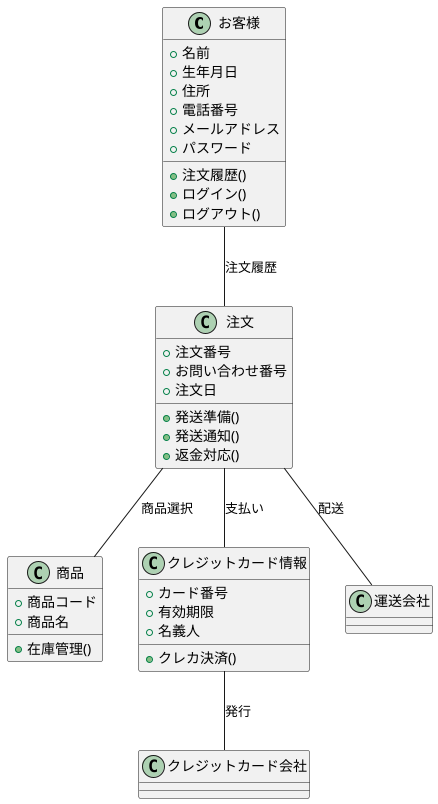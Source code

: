 @startuml .BBショップ注文管理システム
' ドメインモデル

class お客様 {
  +名前
  +生年月日
  +住所
  +電話番号
  +メールアドレス
  +パスワード
  +注文履歴()
  +ログイン()
  +ログアウト()
}

class 商品 {
  +商品コード
  +商品名
  +在庫管理()
}

class 注文 {
  +注文番号
  +お問い合わせ番号
  +注文日
  +発送準備()
  +発送通知()
  +返金対応()
}

class クレジットカード情報 {
  +カード番号
  +有効期限
  +名義人
  +クレカ決済()
}

class 運送会社 {
}

class クレジットカード会社 {
}

' 関係
お客様 -- 注文 : 注文履歴
注文 -- 商品 : 商品選択
注文 -- クレジットカード情報 : 支払い
注文 -- 運送会社 : 配送
クレジットカード情報 -- クレジットカード会社 : 発行

@enduml